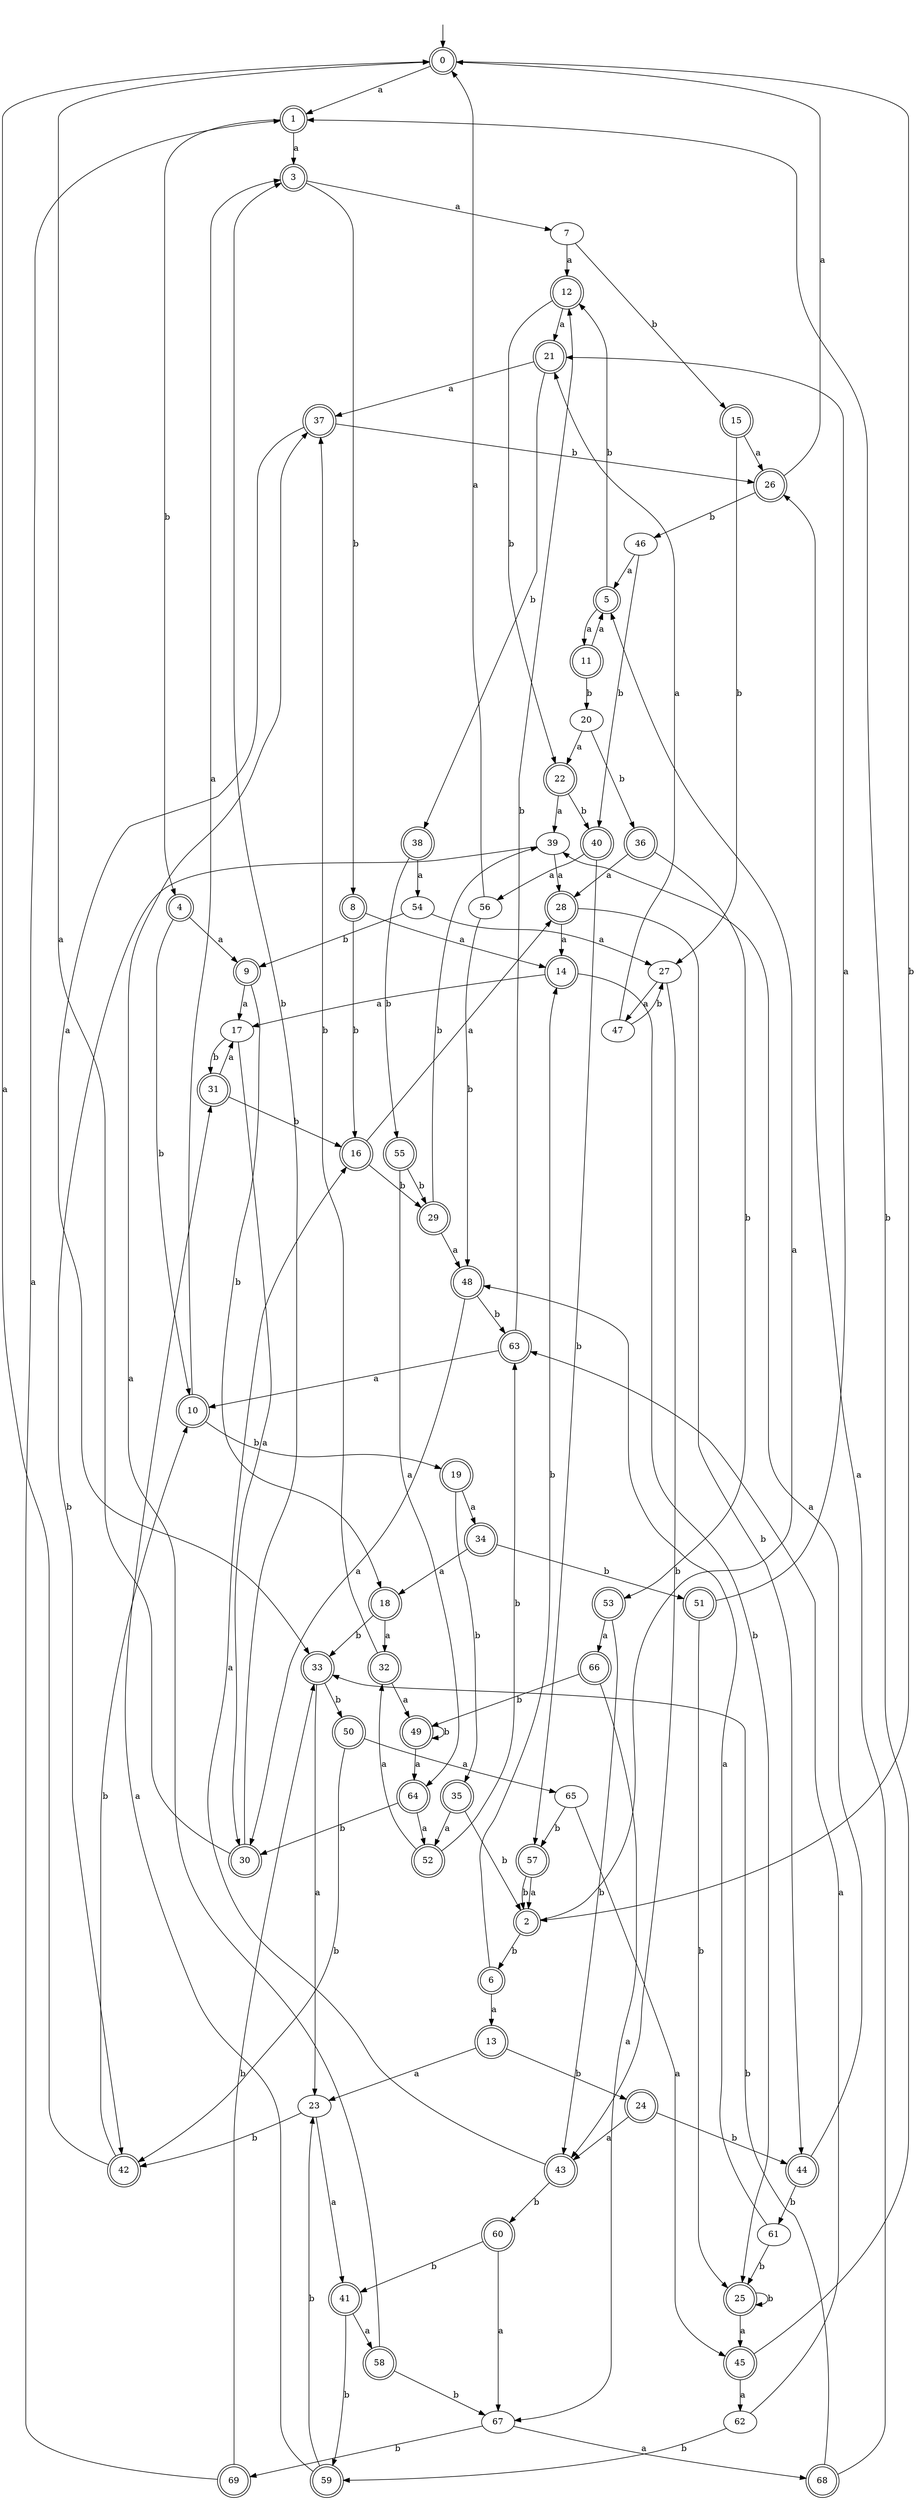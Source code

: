 digraph RandomDFA {
  __start0 [label="", shape=none];
  __start0 -> 0 [label=""];
  0 [shape=circle] [shape=doublecircle]
  0 -> 1 [label="a"]
  0 -> 2 [label="b"]
  1 [shape=doublecircle]
  1 -> 3 [label="a"]
  1 -> 4 [label="b"]
  2 [shape=doublecircle]
  2 -> 5 [label="a"]
  2 -> 6 [label="b"]
  3 [shape=doublecircle]
  3 -> 7 [label="a"]
  3 -> 8 [label="b"]
  4 [shape=doublecircle]
  4 -> 9 [label="a"]
  4 -> 10 [label="b"]
  5 [shape=doublecircle]
  5 -> 11 [label="a"]
  5 -> 12 [label="b"]
  6 [shape=doublecircle]
  6 -> 13 [label="a"]
  6 -> 14 [label="b"]
  7
  7 -> 12 [label="a"]
  7 -> 15 [label="b"]
  8 [shape=doublecircle]
  8 -> 14 [label="a"]
  8 -> 16 [label="b"]
  9 [shape=doublecircle]
  9 -> 17 [label="a"]
  9 -> 18 [label="b"]
  10 [shape=doublecircle]
  10 -> 3 [label="a"]
  10 -> 19 [label="b"]
  11 [shape=doublecircle]
  11 -> 5 [label="a"]
  11 -> 20 [label="b"]
  12 [shape=doublecircle]
  12 -> 21 [label="a"]
  12 -> 22 [label="b"]
  13 [shape=doublecircle]
  13 -> 23 [label="a"]
  13 -> 24 [label="b"]
  14 [shape=doublecircle]
  14 -> 17 [label="a"]
  14 -> 25 [label="b"]
  15 [shape=doublecircle]
  15 -> 26 [label="a"]
  15 -> 27 [label="b"]
  16 [shape=doublecircle]
  16 -> 28 [label="a"]
  16 -> 29 [label="b"]
  17
  17 -> 30 [label="a"]
  17 -> 31 [label="b"]
  18 [shape=doublecircle]
  18 -> 32 [label="a"]
  18 -> 33 [label="b"]
  19 [shape=doublecircle]
  19 -> 34 [label="a"]
  19 -> 35 [label="b"]
  20
  20 -> 22 [label="a"]
  20 -> 36 [label="b"]
  21 [shape=doublecircle]
  21 -> 37 [label="a"]
  21 -> 38 [label="b"]
  22 [shape=doublecircle]
  22 -> 39 [label="a"]
  22 -> 40 [label="b"]
  23
  23 -> 41 [label="a"]
  23 -> 42 [label="b"]
  24 [shape=doublecircle]
  24 -> 43 [label="a"]
  24 -> 44 [label="b"]
  25 [shape=doublecircle]
  25 -> 45 [label="a"]
  25 -> 25 [label="b"]
  26 [shape=doublecircle]
  26 -> 0 [label="a"]
  26 -> 46 [label="b"]
  27
  27 -> 47 [label="a"]
  27 -> 43 [label="b"]
  28 [shape=doublecircle]
  28 -> 14 [label="a"]
  28 -> 44 [label="b"]
  29 [shape=doublecircle]
  29 -> 48 [label="a"]
  29 -> 39 [label="b"]
  30 [shape=doublecircle]
  30 -> 0 [label="a"]
  30 -> 3 [label="b"]
  31 [shape=doublecircle]
  31 -> 17 [label="a"]
  31 -> 16 [label="b"]
  32 [shape=doublecircle]
  32 -> 49 [label="a"]
  32 -> 37 [label="b"]
  33 [shape=doublecircle]
  33 -> 23 [label="a"]
  33 -> 50 [label="b"]
  34 [shape=doublecircle]
  34 -> 18 [label="a"]
  34 -> 51 [label="b"]
  35 [shape=doublecircle]
  35 -> 52 [label="a"]
  35 -> 2 [label="b"]
  36 [shape=doublecircle]
  36 -> 28 [label="a"]
  36 -> 53 [label="b"]
  37 [shape=doublecircle]
  37 -> 33 [label="a"]
  37 -> 26 [label="b"]
  38 [shape=doublecircle]
  38 -> 54 [label="a"]
  38 -> 55 [label="b"]
  39
  39 -> 28 [label="a"]
  39 -> 42 [label="b"]
  40 [shape=doublecircle]
  40 -> 56 [label="a"]
  40 -> 57 [label="b"]
  41 [shape=doublecircle]
  41 -> 58 [label="a"]
  41 -> 59 [label="b"]
  42 [shape=doublecircle]
  42 -> 0 [label="a"]
  42 -> 10 [label="b"]
  43 [shape=doublecircle]
  43 -> 16 [label="a"]
  43 -> 60 [label="b"]
  44 [shape=doublecircle]
  44 -> 39 [label="a"]
  44 -> 61 [label="b"]
  45 [shape=doublecircle]
  45 -> 62 [label="a"]
  45 -> 1 [label="b"]
  46
  46 -> 5 [label="a"]
  46 -> 40 [label="b"]
  47
  47 -> 21 [label="a"]
  47 -> 27 [label="b"]
  48 [shape=doublecircle]
  48 -> 30 [label="a"]
  48 -> 63 [label="b"]
  49 [shape=doublecircle]
  49 -> 64 [label="a"]
  49 -> 49 [label="b"]
  50 [shape=doublecircle]
  50 -> 65 [label="a"]
  50 -> 42 [label="b"]
  51 [shape=doublecircle]
  51 -> 21 [label="a"]
  51 -> 25 [label="b"]
  52 [shape=doublecircle]
  52 -> 32 [label="a"]
  52 -> 63 [label="b"]
  53 [shape=doublecircle]
  53 -> 66 [label="a"]
  53 -> 43 [label="b"]
  54
  54 -> 27 [label="a"]
  54 -> 9 [label="b"]
  55 [shape=doublecircle]
  55 -> 64 [label="a"]
  55 -> 29 [label="b"]
  56
  56 -> 0 [label="a"]
  56 -> 48 [label="b"]
  57 [shape=doublecircle]
  57 -> 2 [label="a"]
  57 -> 2 [label="b"]
  58 [shape=doublecircle]
  58 -> 37 [label="a"]
  58 -> 67 [label="b"]
  59 [shape=doublecircle]
  59 -> 31 [label="a"]
  59 -> 23 [label="b"]
  60 [shape=doublecircle]
  60 -> 67 [label="a"]
  60 -> 41 [label="b"]
  61
  61 -> 48 [label="a"]
  61 -> 25 [label="b"]
  62
  62 -> 63 [label="a"]
  62 -> 59 [label="b"]
  63 [shape=doublecircle]
  63 -> 10 [label="a"]
  63 -> 12 [label="b"]
  64 [shape=doublecircle]
  64 -> 52 [label="a"]
  64 -> 30 [label="b"]
  65
  65 -> 45 [label="a"]
  65 -> 57 [label="b"]
  66 [shape=doublecircle]
  66 -> 67 [label="a"]
  66 -> 49 [label="b"]
  67
  67 -> 68 [label="a"]
  67 -> 69 [label="b"]
  68 [shape=doublecircle]
  68 -> 26 [label="a"]
  68 -> 33 [label="b"]
  69 [shape=doublecircle]
  69 -> 1 [label="a"]
  69 -> 33 [label="b"]
}
